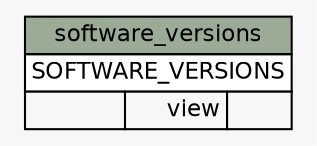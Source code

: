 // dot 2.16.1 on Linux 2.6.25.6-27.fc8
digraph "software_versions" {
  graph [
    rankdir="RL"
    bgcolor="#f7f7f7"
  ];
  node [
    fontname="Helvetica"
    fontsize="11"
    shape="plaintext"
  ];
  edge [
    arrowsize="0.8"
  ];
  "software_versions" [
    label=<
    <TABLE BORDER="0" CELLBORDER="1" CELLSPACING="0" BGCOLOR="#ffffff">
      <TR><TD PORT="software_versions.heading" COLSPAN="3" BGCOLOR="#9bab96" ALIGN="CENTER">software_versions</TD></TR>
      <TR><TD PORT="SOFTWARE_VERSIONS" COLSPAN="3" ALIGN="LEFT">SOFTWARE_VERSIONS</TD></TR>
      <TR><TD ALIGN="LEFT" BGCOLOR="#f7f7f7">  </TD><TD ALIGN="RIGHT" BGCOLOR="#f7f7f7">view</TD><TD ALIGN="RIGHT" BGCOLOR="#f7f7f7">  </TD></TR>
    </TABLE>>
    URL="tables/software_versions.html#"
    tooltip="software_versions"
  ];
}
